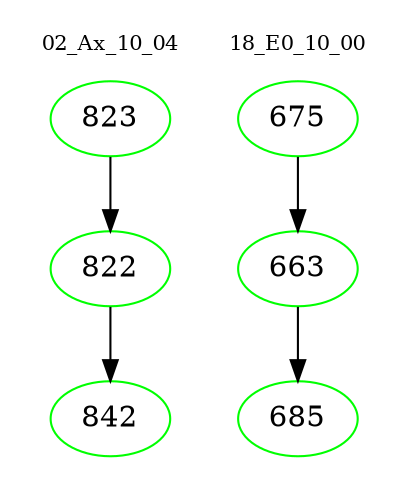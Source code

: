 digraph{
subgraph cluster_0 {
color = white
label = "02_Ax_10_04";
fontsize=10;
T0_823 [label="823", color="green"]
T0_823 -> T0_822 [color="black"]
T0_822 [label="822", color="green"]
T0_822 -> T0_842 [color="black"]
T0_842 [label="842", color="green"]
}
subgraph cluster_1 {
color = white
label = "18_E0_10_00";
fontsize=10;
T1_675 [label="675", color="green"]
T1_675 -> T1_663 [color="black"]
T1_663 [label="663", color="green"]
T1_663 -> T1_685 [color="black"]
T1_685 [label="685", color="green"]
}
}
